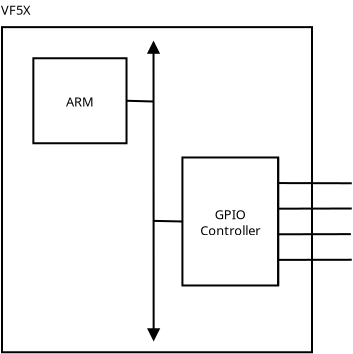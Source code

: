 <?xml version="1.0" encoding="UTF-8"?>
<dia:diagram xmlns:dia="http://www.lysator.liu.se/~alla/dia/">
  <dia:layer name="Background" visible="true" active="true">
    <dia:object type="Standard - Text" version="1" id="O0">
      <dia:attribute name="obj_pos">
        <dia:point val="21.002,4.583"/>
      </dia:attribute>
      <dia:attribute name="obj_bb">
        <dia:rectangle val="21.002,3.988;22.654,4.733"/>
      </dia:attribute>
      <dia:attribute name="text">
        <dia:composite type="text">
          <dia:attribute name="string">
            <dia:string>#VF5X#</dia:string>
          </dia:attribute>
          <dia:attribute name="font">
            <dia:font family="sans" style="0" name="Helvetica"/>
          </dia:attribute>
          <dia:attribute name="height">
            <dia:real val="0.8"/>
          </dia:attribute>
          <dia:attribute name="pos">
            <dia:point val="21.002,4.583"/>
          </dia:attribute>
          <dia:attribute name="color">
            <dia:color val="#000000"/>
          </dia:attribute>
          <dia:attribute name="alignment">
            <dia:enum val="0"/>
          </dia:attribute>
        </dia:composite>
      </dia:attribute>
      <dia:attribute name="valign">
        <dia:enum val="3"/>
      </dia:attribute>
    </dia:object>
    <dia:object type="Standard - Box" version="0" id="O1">
      <dia:attribute name="obj_pos">
        <dia:point val="21.052,5.205"/>
      </dia:attribute>
      <dia:attribute name="obj_bb">
        <dia:rectangle val="21.002,5.155;36.602,21.511"/>
      </dia:attribute>
      <dia:attribute name="elem_corner">
        <dia:point val="21.052,5.205"/>
      </dia:attribute>
      <dia:attribute name="elem_width">
        <dia:real val="15.5"/>
      </dia:attribute>
      <dia:attribute name="elem_height">
        <dia:real val="16.256"/>
      </dia:attribute>
      <dia:attribute name="show_background">
        <dia:boolean val="true"/>
      </dia:attribute>
    </dia:object>
    <dia:object type="Flowchart - Box" version="0" id="O2">
      <dia:attribute name="obj_pos">
        <dia:point val="22.62,6.761"/>
      </dia:attribute>
      <dia:attribute name="obj_bb">
        <dia:rectangle val="22.57,6.711;27.328,11.061"/>
      </dia:attribute>
      <dia:attribute name="elem_corner">
        <dia:point val="22.62,6.761"/>
      </dia:attribute>
      <dia:attribute name="elem_width">
        <dia:real val="4.658"/>
      </dia:attribute>
      <dia:attribute name="elem_height">
        <dia:real val="4.25"/>
      </dia:attribute>
      <dia:attribute name="show_background">
        <dia:boolean val="true"/>
      </dia:attribute>
      <dia:attribute name="padding">
        <dia:real val="0.5"/>
      </dia:attribute>
      <dia:attribute name="text">
        <dia:composite type="text">
          <dia:attribute name="string">
            <dia:string>#ARM#</dia:string>
          </dia:attribute>
          <dia:attribute name="font">
            <dia:font family="sans" style="0" name="Helvetica"/>
          </dia:attribute>
          <dia:attribute name="height">
            <dia:real val="0.8"/>
          </dia:attribute>
          <dia:attribute name="pos">
            <dia:point val="24.949,9.081"/>
          </dia:attribute>
          <dia:attribute name="color">
            <dia:color val="#000000"/>
          </dia:attribute>
          <dia:attribute name="alignment">
            <dia:enum val="1"/>
          </dia:attribute>
        </dia:composite>
      </dia:attribute>
    </dia:object>
    <dia:object type="Flowchart - Box" version="0" id="O3">
      <dia:attribute name="obj_pos">
        <dia:point val="30.073,11.722"/>
      </dia:attribute>
      <dia:attribute name="obj_bb">
        <dia:rectangle val="30.023,11.672;34.91,18.172"/>
      </dia:attribute>
      <dia:attribute name="elem_corner">
        <dia:point val="30.073,11.722"/>
      </dia:attribute>
      <dia:attribute name="elem_width">
        <dia:real val="4.788"/>
      </dia:attribute>
      <dia:attribute name="elem_height">
        <dia:real val="6.4"/>
      </dia:attribute>
      <dia:attribute name="show_background">
        <dia:boolean val="true"/>
      </dia:attribute>
      <dia:attribute name="padding">
        <dia:real val="0.5"/>
      </dia:attribute>
      <dia:attribute name="text">
        <dia:composite type="text">
          <dia:attribute name="string">
            <dia:string>#GPIO
Controller#</dia:string>
          </dia:attribute>
          <dia:attribute name="font">
            <dia:font family="sans" style="0" name="Helvetica"/>
          </dia:attribute>
          <dia:attribute name="height">
            <dia:real val="0.8"/>
          </dia:attribute>
          <dia:attribute name="pos">
            <dia:point val="32.466,14.717"/>
          </dia:attribute>
          <dia:attribute name="color">
            <dia:color val="#000000"/>
          </dia:attribute>
          <dia:attribute name="alignment">
            <dia:enum val="1"/>
          </dia:attribute>
        </dia:composite>
      </dia:attribute>
    </dia:object>
    <dia:object type="Standard - Line" version="0" id="O4">
      <dia:attribute name="obj_pos">
        <dia:point val="34.86,13.002"/>
      </dia:attribute>
      <dia:attribute name="obj_bb">
        <dia:rectangle val="34.81,12.952;38.591,13.061"/>
      </dia:attribute>
      <dia:attribute name="conn_endpoints">
        <dia:point val="34.86,13.002"/>
        <dia:point val="38.541,13.011"/>
      </dia:attribute>
      <dia:attribute name="numcp">
        <dia:int val="1"/>
      </dia:attribute>
      <dia:connections>
        <dia:connection handle="0" to="O6" connection="0"/>
      </dia:connections>
    </dia:object>
    <dia:object type="Standard - Line" version="0" id="O5">
      <dia:attribute name="obj_pos">
        <dia:point val="34.86,14.282"/>
      </dia:attribute>
      <dia:attribute name="obj_bb">
        <dia:rectangle val="34.81,14.223;38.591,14.332"/>
      </dia:attribute>
      <dia:attribute name="conn_endpoints">
        <dia:point val="34.86,14.282"/>
        <dia:point val="38.541,14.274"/>
      </dia:attribute>
      <dia:attribute name="numcp">
        <dia:int val="1"/>
      </dia:attribute>
      <dia:connections>
        <dia:connection handle="0" to="O6" connection="1"/>
      </dia:connections>
    </dia:object>
    <dia:object type="Standard - Line" version="0" id="O6">
      <dia:attribute name="obj_pos">
        <dia:point val="34.86,11.722"/>
      </dia:attribute>
      <dia:attribute name="obj_bb">
        <dia:rectangle val="34.81,11.672;34.91,18.172"/>
      </dia:attribute>
      <dia:attribute name="conn_endpoints">
        <dia:point val="34.86,11.722"/>
        <dia:point val="34.86,18.122"/>
      </dia:attribute>
      <dia:attribute name="numcp">
        <dia:int val="4"/>
      </dia:attribute>
      <dia:connections>
        <dia:connection handle="0" to="O3" connection="4"/>
        <dia:connection handle="1" to="O3" connection="15"/>
      </dia:connections>
    </dia:object>
    <dia:object type="Standard - Line" version="0" id="O7">
      <dia:attribute name="obj_pos">
        <dia:point val="34.86,15.562"/>
      </dia:attribute>
      <dia:attribute name="obj_bb">
        <dia:rectangle val="34.81,15.505;38.547,15.612"/>
      </dia:attribute>
      <dia:attribute name="conn_endpoints">
        <dia:point val="34.86,15.562"/>
        <dia:point val="38.496,15.555"/>
      </dia:attribute>
      <dia:attribute name="numcp">
        <dia:int val="1"/>
      </dia:attribute>
      <dia:connections>
        <dia:connection handle="0" to="O6" connection="2"/>
      </dia:connections>
    </dia:object>
    <dia:object type="Standard - Line" version="0" id="O8">
      <dia:attribute name="obj_pos">
        <dia:point val="34.86,16.842"/>
      </dia:attribute>
      <dia:attribute name="obj_bb">
        <dia:rectangle val="34.81,16.786;38.591,16.892"/>
      </dia:attribute>
      <dia:attribute name="conn_endpoints">
        <dia:point val="34.86,16.842"/>
        <dia:point val="38.541,16.836"/>
      </dia:attribute>
      <dia:attribute name="numcp">
        <dia:int val="1"/>
      </dia:attribute>
      <dia:connections>
        <dia:connection handle="0" to="O6" connection="3"/>
      </dia:connections>
    </dia:object>
    <dia:object type="Standard - Line" version="0" id="O9">
      <dia:attribute name="obj_pos">
        <dia:point val="28.628,5.939"/>
      </dia:attribute>
      <dia:attribute name="obj_bb">
        <dia:rectangle val="28.297,5.877;28.964,20.923"/>
      </dia:attribute>
      <dia:attribute name="conn_endpoints">
        <dia:point val="28.628,5.939"/>
        <dia:point val="28.634,20.861"/>
      </dia:attribute>
      <dia:attribute name="numcp">
        <dia:int val="4"/>
      </dia:attribute>
      <dia:attribute name="start_arrow">
        <dia:enum val="3"/>
      </dia:attribute>
      <dia:attribute name="start_arrow_length">
        <dia:real val="0.5"/>
      </dia:attribute>
      <dia:attribute name="start_arrow_width">
        <dia:real val="0.5"/>
      </dia:attribute>
      <dia:attribute name="end_arrow">
        <dia:enum val="3"/>
      </dia:attribute>
      <dia:attribute name="end_arrow_length">
        <dia:real val="0.5"/>
      </dia:attribute>
      <dia:attribute name="end_arrow_width">
        <dia:real val="0.5"/>
      </dia:attribute>
    </dia:object>
    <dia:object type="Standard - Line" version="0" id="O10">
      <dia:attribute name="obj_pos">
        <dia:point val="28.629,8.923"/>
      </dia:attribute>
      <dia:attribute name="obj_bb">
        <dia:rectangle val="27.226,8.835;28.68,8.975"/>
      </dia:attribute>
      <dia:attribute name="conn_endpoints">
        <dia:point val="28.629,8.923"/>
        <dia:point val="27.278,8.886"/>
      </dia:attribute>
      <dia:attribute name="numcp">
        <dia:int val="1"/>
      </dia:attribute>
      <dia:connections>
        <dia:connection handle="0" to="O9" connection="0"/>
        <dia:connection handle="1" to="O2" connection="8"/>
      </dia:connections>
    </dia:object>
    <dia:object type="Standard - Line" version="0" id="O11">
      <dia:attribute name="obj_pos">
        <dia:point val="28.631,14.892"/>
      </dia:attribute>
      <dia:attribute name="obj_bb">
        <dia:rectangle val="28.58,14.841;30.124,14.973"/>
      </dia:attribute>
      <dia:attribute name="conn_endpoints">
        <dia:point val="28.631,14.892"/>
        <dia:point val="30.073,14.922"/>
      </dia:attribute>
      <dia:attribute name="numcp">
        <dia:int val="1"/>
      </dia:attribute>
      <dia:connections>
        <dia:connection handle="0" to="O9" connection="2"/>
      </dia:connections>
    </dia:object>
  </dia:layer>
</dia:diagram>

